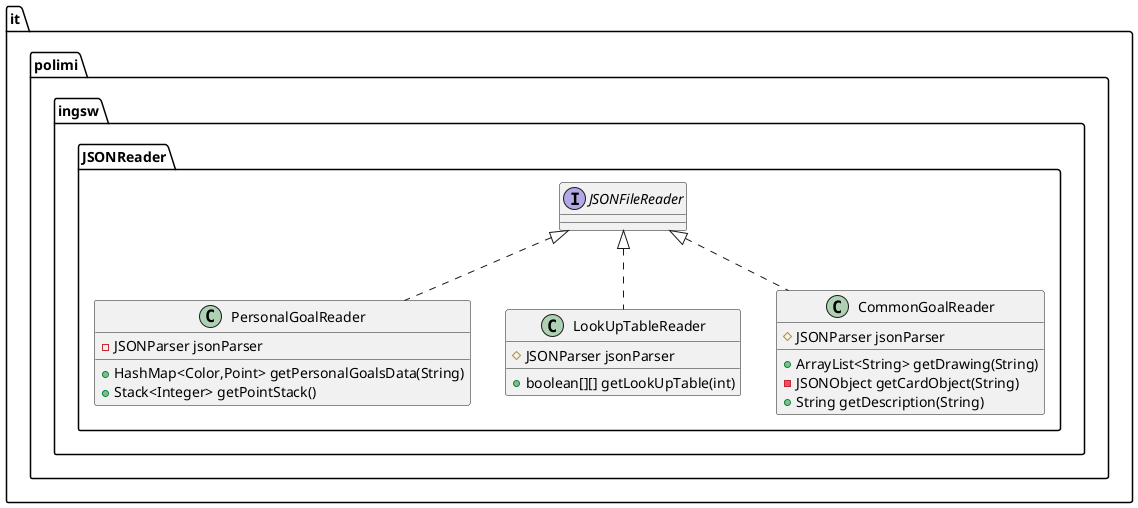 @startuml
class it.polimi.ingsw.JSONReader.PersonalGoalReader {
- JSONParser jsonParser
+ HashMap<Color,Point> getPersonalGoalsData(String)
+ Stack<Integer> getPointStack()
}
class it.polimi.ingsw.JSONReader.LookUpTableReader {
# JSONParser jsonParser
+ boolean[][] getLookUpTable(int)
}
interface it.polimi.ingsw.JSONReader.JSONFileReader {
}
class it.polimi.ingsw.JSONReader.CommonGoalReader {
# JSONParser jsonParser
+ ArrayList<String> getDrawing(String)
- JSONObject getCardObject(String)
+ String getDescription(String)
}


it.polimi.ingsw.JSONReader.JSONFileReader <|.. it.polimi.ingsw.JSONReader.PersonalGoalReader
it.polimi.ingsw.JSONReader.JSONFileReader <|.. it.polimi.ingsw.JSONReader.LookUpTableReader
it.polimi.ingsw.JSONReader.JSONFileReader <|.. it.polimi.ingsw.JSONReader.CommonGoalReader
@enduml